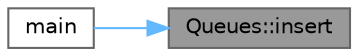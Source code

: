 digraph "Queues::insert"
{
 // LATEX_PDF_SIZE
  bgcolor="transparent";
  edge [fontname=Helvetica,fontsize=10,labelfontname=Helvetica,labelfontsize=10];
  node [fontname=Helvetica,fontsize=10,shape=box,height=0.2,width=0.4];
  rankdir="RL";
  Node1 [id="Node000001",label="Queues::insert",height=0.2,width=0.4,color="gray40", fillcolor="grey60", style="filled", fontcolor="black",tooltip="method untuk memasukkan data dalam antrian data dimasukkan dalam variable queue_array"];
  Node1 -> Node2 [id="edge1_Node000001_Node000002",dir="back",color="steelblue1",style="solid",tooltip=" "];
  Node2 [id="Node000002",label="main",height=0.2,width=0.4,color="grey40", fillcolor="white", style="filled",URL="$_circular_queus_8cpp.html#ae66f6b31b5ad750f1fe042a706a4e3d4",tooltip="method utama"];
}
